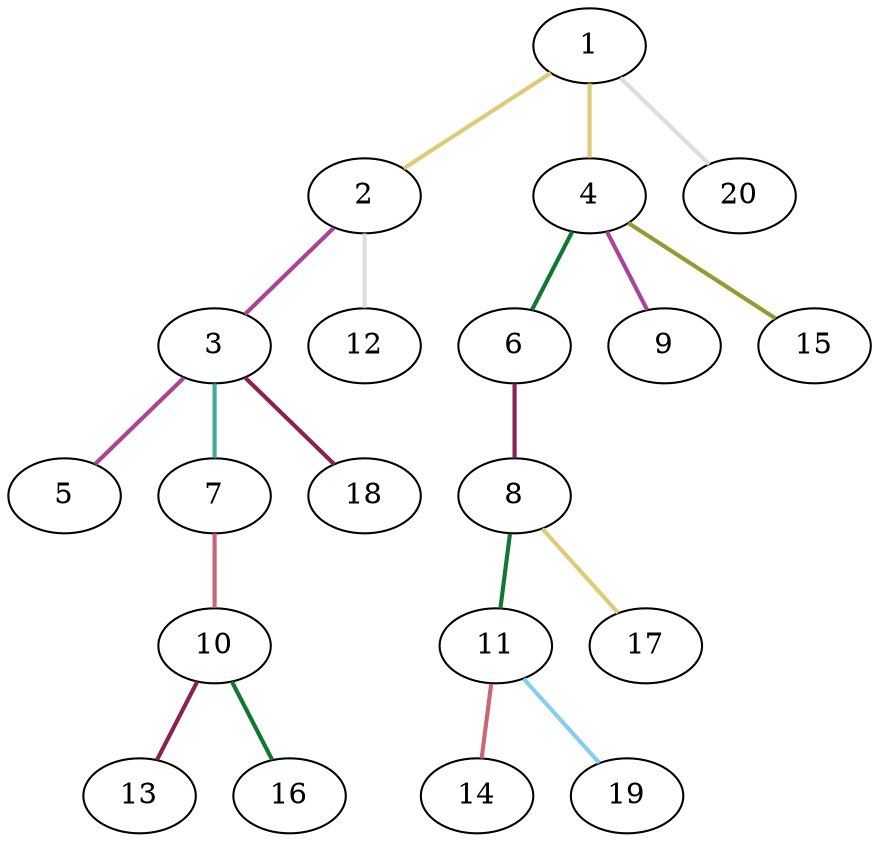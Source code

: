 graph {
	graph [rankdir=BT]
	1
	2
	2 -- 1 [color="#DDCC77" style=bold]
	3
	3 -- 2 [color="#AA4499" style=bold]
	4
	4 -- 1 [color="#DDCC77" style=bold]
	5
	5 -- 3 [color="#AA4499" style=bold]
	6
	6 -- 4 [color="#117733" style=bold]
	7
	7 -- 3 [color="#44AA99" style=bold]
	8
	8 -- 6 [color="#882255" style=bold]
	9
	9 -- 4 [color="#AA4499" style=bold]
	10
	10 -- 7 [color="#CC6677" style=bold]
	11
	11 -- 8 [color="#117733" style=bold]
	12
	12 -- 2 [color="#DDDDDD" style=bold]
	13
	13 -- 10 [color="#882255" style=bold]
	14
	14 -- 11 [color="#CC6677" style=bold]
	15
	15 -- 4 [color="#999933" style=bold]
	16
	16 -- 10 [color="#117733" style=bold]
	17
	17 -- 8 [color="#DDCC77" style=bold]
	18
	18 -- 3 [color="#882255" style=bold]
	19
	19 -- 11 [color="#88CCEE" style=bold]
	20
	20 -- 1 [color="#DDDDDD" style=bold]
}